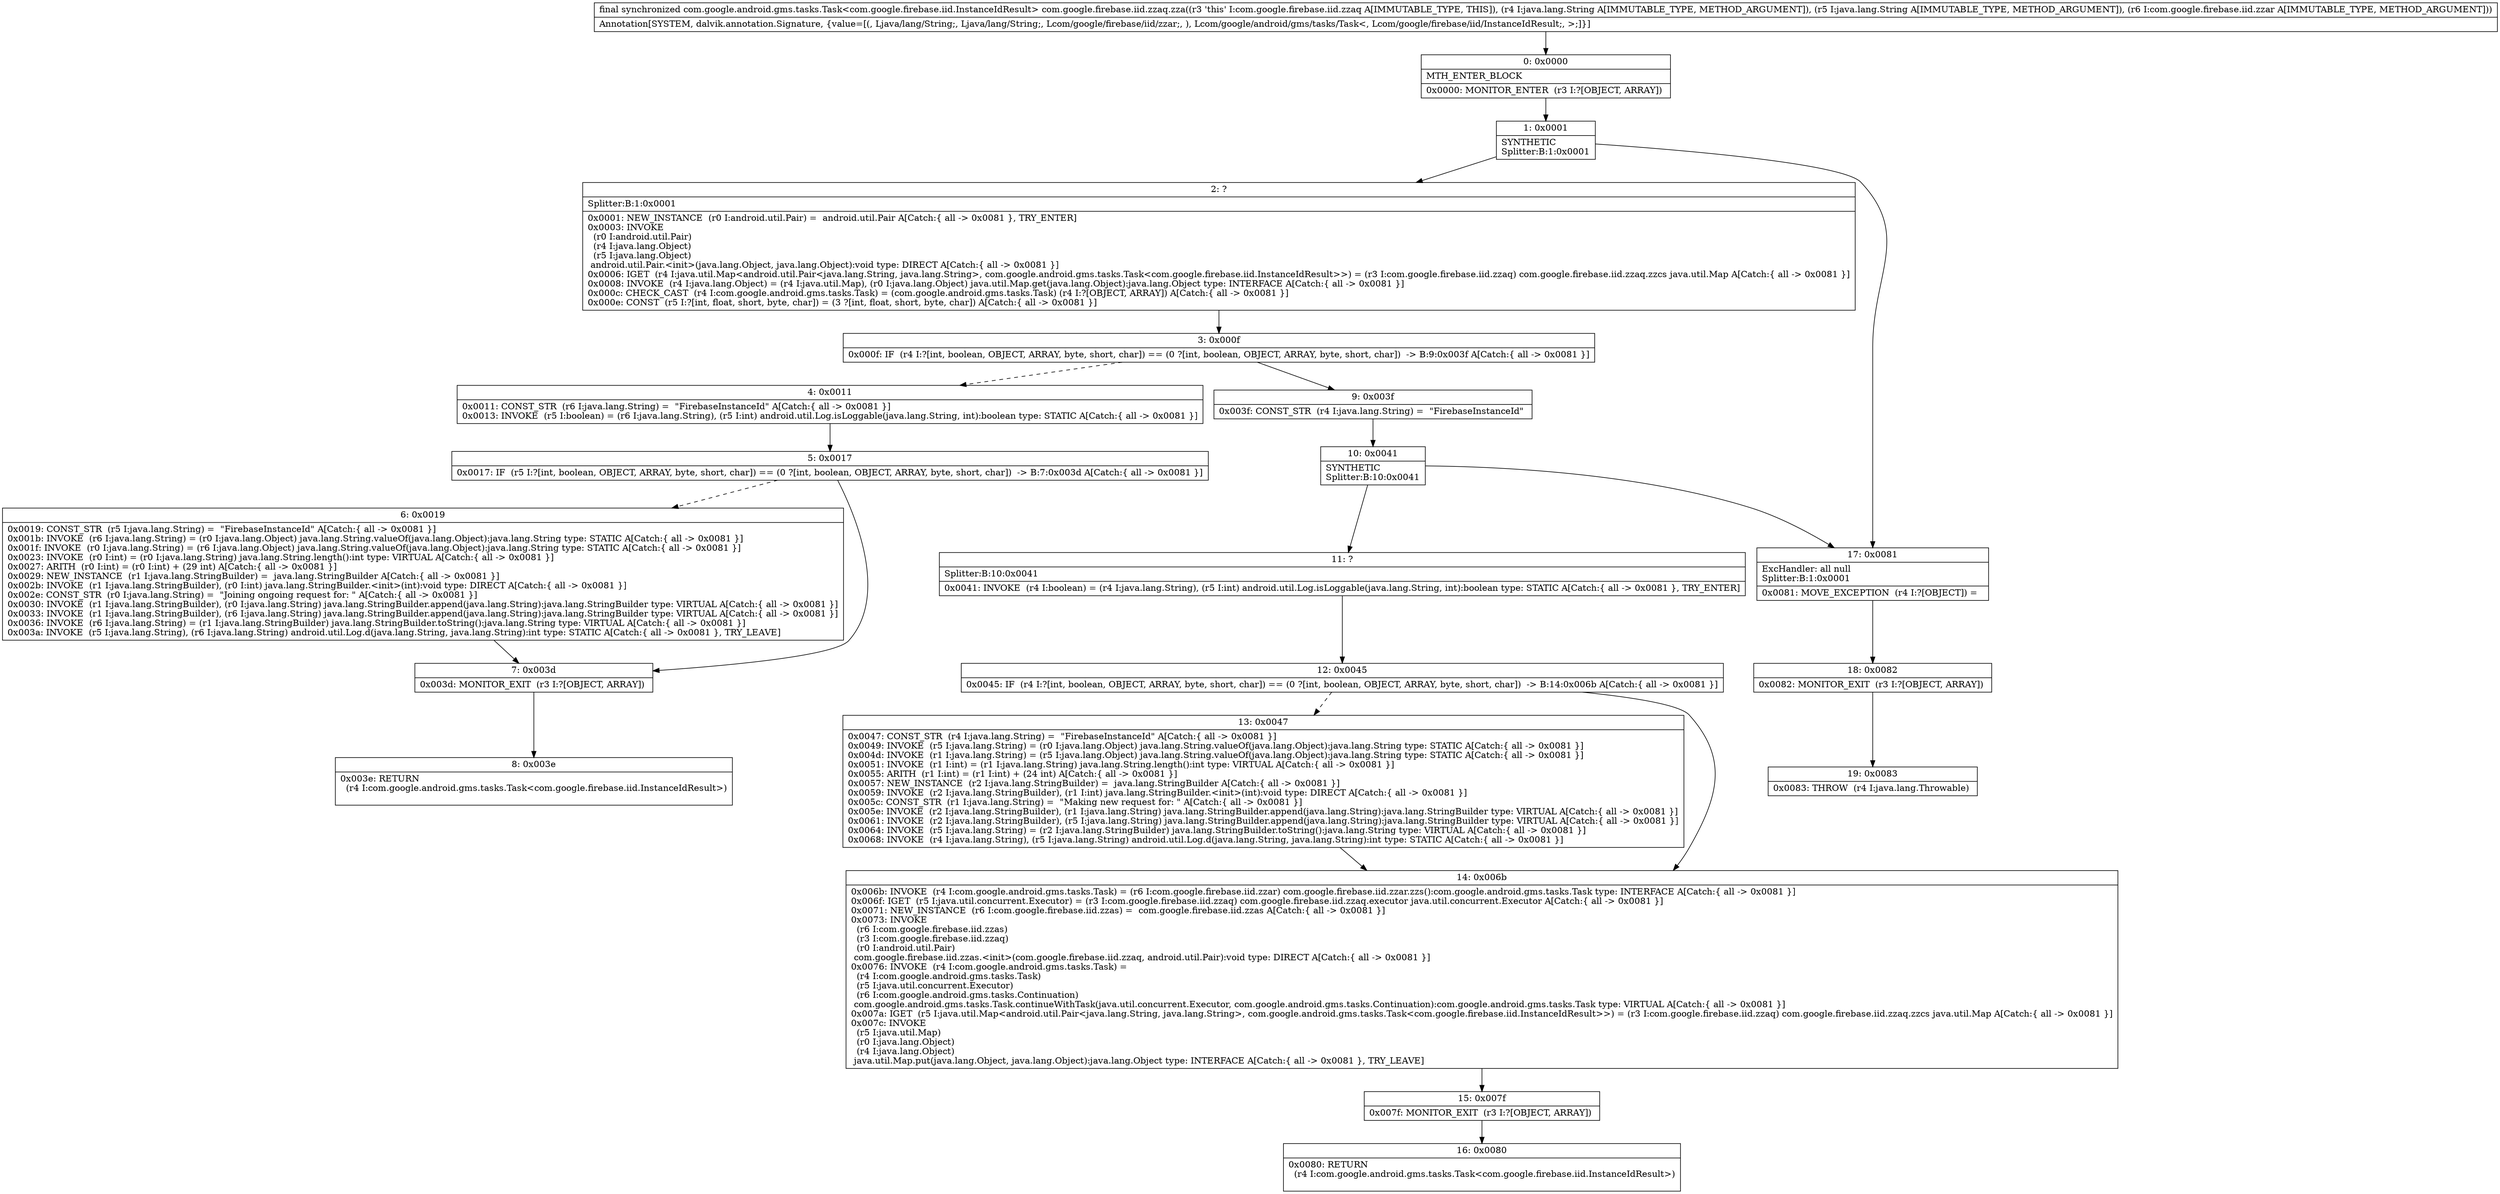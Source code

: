 digraph "CFG forcom.google.firebase.iid.zzaq.zza(Ljava\/lang\/String;Ljava\/lang\/String;Lcom\/google\/firebase\/iid\/zzar;)Lcom\/google\/android\/gms\/tasks\/Task;" {
Node_0 [shape=record,label="{0\:\ 0x0000|MTH_ENTER_BLOCK\l|0x0000: MONITOR_ENTER  (r3 I:?[OBJECT, ARRAY]) \l}"];
Node_1 [shape=record,label="{1\:\ 0x0001|SYNTHETIC\lSplitter:B:1:0x0001\l}"];
Node_2 [shape=record,label="{2\:\ ?|Splitter:B:1:0x0001\l|0x0001: NEW_INSTANCE  (r0 I:android.util.Pair) =  android.util.Pair A[Catch:\{ all \-\> 0x0081 \}, TRY_ENTER]\l0x0003: INVOKE  \l  (r0 I:android.util.Pair)\l  (r4 I:java.lang.Object)\l  (r5 I:java.lang.Object)\l android.util.Pair.\<init\>(java.lang.Object, java.lang.Object):void type: DIRECT A[Catch:\{ all \-\> 0x0081 \}]\l0x0006: IGET  (r4 I:java.util.Map\<android.util.Pair\<java.lang.String, java.lang.String\>, com.google.android.gms.tasks.Task\<com.google.firebase.iid.InstanceIdResult\>\>) = (r3 I:com.google.firebase.iid.zzaq) com.google.firebase.iid.zzaq.zzcs java.util.Map A[Catch:\{ all \-\> 0x0081 \}]\l0x0008: INVOKE  (r4 I:java.lang.Object) = (r4 I:java.util.Map), (r0 I:java.lang.Object) java.util.Map.get(java.lang.Object):java.lang.Object type: INTERFACE A[Catch:\{ all \-\> 0x0081 \}]\l0x000c: CHECK_CAST  (r4 I:com.google.android.gms.tasks.Task) = (com.google.android.gms.tasks.Task) (r4 I:?[OBJECT, ARRAY]) A[Catch:\{ all \-\> 0x0081 \}]\l0x000e: CONST  (r5 I:?[int, float, short, byte, char]) = (3 ?[int, float, short, byte, char]) A[Catch:\{ all \-\> 0x0081 \}]\l}"];
Node_3 [shape=record,label="{3\:\ 0x000f|0x000f: IF  (r4 I:?[int, boolean, OBJECT, ARRAY, byte, short, char]) == (0 ?[int, boolean, OBJECT, ARRAY, byte, short, char])  \-\> B:9:0x003f A[Catch:\{ all \-\> 0x0081 \}]\l}"];
Node_4 [shape=record,label="{4\:\ 0x0011|0x0011: CONST_STR  (r6 I:java.lang.String) =  \"FirebaseInstanceId\" A[Catch:\{ all \-\> 0x0081 \}]\l0x0013: INVOKE  (r5 I:boolean) = (r6 I:java.lang.String), (r5 I:int) android.util.Log.isLoggable(java.lang.String, int):boolean type: STATIC A[Catch:\{ all \-\> 0x0081 \}]\l}"];
Node_5 [shape=record,label="{5\:\ 0x0017|0x0017: IF  (r5 I:?[int, boolean, OBJECT, ARRAY, byte, short, char]) == (0 ?[int, boolean, OBJECT, ARRAY, byte, short, char])  \-\> B:7:0x003d A[Catch:\{ all \-\> 0x0081 \}]\l}"];
Node_6 [shape=record,label="{6\:\ 0x0019|0x0019: CONST_STR  (r5 I:java.lang.String) =  \"FirebaseInstanceId\" A[Catch:\{ all \-\> 0x0081 \}]\l0x001b: INVOKE  (r6 I:java.lang.String) = (r0 I:java.lang.Object) java.lang.String.valueOf(java.lang.Object):java.lang.String type: STATIC A[Catch:\{ all \-\> 0x0081 \}]\l0x001f: INVOKE  (r0 I:java.lang.String) = (r6 I:java.lang.Object) java.lang.String.valueOf(java.lang.Object):java.lang.String type: STATIC A[Catch:\{ all \-\> 0x0081 \}]\l0x0023: INVOKE  (r0 I:int) = (r0 I:java.lang.String) java.lang.String.length():int type: VIRTUAL A[Catch:\{ all \-\> 0x0081 \}]\l0x0027: ARITH  (r0 I:int) = (r0 I:int) + (29 int) A[Catch:\{ all \-\> 0x0081 \}]\l0x0029: NEW_INSTANCE  (r1 I:java.lang.StringBuilder) =  java.lang.StringBuilder A[Catch:\{ all \-\> 0x0081 \}]\l0x002b: INVOKE  (r1 I:java.lang.StringBuilder), (r0 I:int) java.lang.StringBuilder.\<init\>(int):void type: DIRECT A[Catch:\{ all \-\> 0x0081 \}]\l0x002e: CONST_STR  (r0 I:java.lang.String) =  \"Joining ongoing request for: \" A[Catch:\{ all \-\> 0x0081 \}]\l0x0030: INVOKE  (r1 I:java.lang.StringBuilder), (r0 I:java.lang.String) java.lang.StringBuilder.append(java.lang.String):java.lang.StringBuilder type: VIRTUAL A[Catch:\{ all \-\> 0x0081 \}]\l0x0033: INVOKE  (r1 I:java.lang.StringBuilder), (r6 I:java.lang.String) java.lang.StringBuilder.append(java.lang.String):java.lang.StringBuilder type: VIRTUAL A[Catch:\{ all \-\> 0x0081 \}]\l0x0036: INVOKE  (r6 I:java.lang.String) = (r1 I:java.lang.StringBuilder) java.lang.StringBuilder.toString():java.lang.String type: VIRTUAL A[Catch:\{ all \-\> 0x0081 \}]\l0x003a: INVOKE  (r5 I:java.lang.String), (r6 I:java.lang.String) android.util.Log.d(java.lang.String, java.lang.String):int type: STATIC A[Catch:\{ all \-\> 0x0081 \}, TRY_LEAVE]\l}"];
Node_7 [shape=record,label="{7\:\ 0x003d|0x003d: MONITOR_EXIT  (r3 I:?[OBJECT, ARRAY]) \l}"];
Node_8 [shape=record,label="{8\:\ 0x003e|0x003e: RETURN  \l  (r4 I:com.google.android.gms.tasks.Task\<com.google.firebase.iid.InstanceIdResult\>)\l \l}"];
Node_9 [shape=record,label="{9\:\ 0x003f|0x003f: CONST_STR  (r4 I:java.lang.String) =  \"FirebaseInstanceId\" \l}"];
Node_10 [shape=record,label="{10\:\ 0x0041|SYNTHETIC\lSplitter:B:10:0x0041\l}"];
Node_11 [shape=record,label="{11\:\ ?|Splitter:B:10:0x0041\l|0x0041: INVOKE  (r4 I:boolean) = (r4 I:java.lang.String), (r5 I:int) android.util.Log.isLoggable(java.lang.String, int):boolean type: STATIC A[Catch:\{ all \-\> 0x0081 \}, TRY_ENTER]\l}"];
Node_12 [shape=record,label="{12\:\ 0x0045|0x0045: IF  (r4 I:?[int, boolean, OBJECT, ARRAY, byte, short, char]) == (0 ?[int, boolean, OBJECT, ARRAY, byte, short, char])  \-\> B:14:0x006b A[Catch:\{ all \-\> 0x0081 \}]\l}"];
Node_13 [shape=record,label="{13\:\ 0x0047|0x0047: CONST_STR  (r4 I:java.lang.String) =  \"FirebaseInstanceId\" A[Catch:\{ all \-\> 0x0081 \}]\l0x0049: INVOKE  (r5 I:java.lang.String) = (r0 I:java.lang.Object) java.lang.String.valueOf(java.lang.Object):java.lang.String type: STATIC A[Catch:\{ all \-\> 0x0081 \}]\l0x004d: INVOKE  (r1 I:java.lang.String) = (r5 I:java.lang.Object) java.lang.String.valueOf(java.lang.Object):java.lang.String type: STATIC A[Catch:\{ all \-\> 0x0081 \}]\l0x0051: INVOKE  (r1 I:int) = (r1 I:java.lang.String) java.lang.String.length():int type: VIRTUAL A[Catch:\{ all \-\> 0x0081 \}]\l0x0055: ARITH  (r1 I:int) = (r1 I:int) + (24 int) A[Catch:\{ all \-\> 0x0081 \}]\l0x0057: NEW_INSTANCE  (r2 I:java.lang.StringBuilder) =  java.lang.StringBuilder A[Catch:\{ all \-\> 0x0081 \}]\l0x0059: INVOKE  (r2 I:java.lang.StringBuilder), (r1 I:int) java.lang.StringBuilder.\<init\>(int):void type: DIRECT A[Catch:\{ all \-\> 0x0081 \}]\l0x005c: CONST_STR  (r1 I:java.lang.String) =  \"Making new request for: \" A[Catch:\{ all \-\> 0x0081 \}]\l0x005e: INVOKE  (r2 I:java.lang.StringBuilder), (r1 I:java.lang.String) java.lang.StringBuilder.append(java.lang.String):java.lang.StringBuilder type: VIRTUAL A[Catch:\{ all \-\> 0x0081 \}]\l0x0061: INVOKE  (r2 I:java.lang.StringBuilder), (r5 I:java.lang.String) java.lang.StringBuilder.append(java.lang.String):java.lang.StringBuilder type: VIRTUAL A[Catch:\{ all \-\> 0x0081 \}]\l0x0064: INVOKE  (r5 I:java.lang.String) = (r2 I:java.lang.StringBuilder) java.lang.StringBuilder.toString():java.lang.String type: VIRTUAL A[Catch:\{ all \-\> 0x0081 \}]\l0x0068: INVOKE  (r4 I:java.lang.String), (r5 I:java.lang.String) android.util.Log.d(java.lang.String, java.lang.String):int type: STATIC A[Catch:\{ all \-\> 0x0081 \}]\l}"];
Node_14 [shape=record,label="{14\:\ 0x006b|0x006b: INVOKE  (r4 I:com.google.android.gms.tasks.Task) = (r6 I:com.google.firebase.iid.zzar) com.google.firebase.iid.zzar.zzs():com.google.android.gms.tasks.Task type: INTERFACE A[Catch:\{ all \-\> 0x0081 \}]\l0x006f: IGET  (r5 I:java.util.concurrent.Executor) = (r3 I:com.google.firebase.iid.zzaq) com.google.firebase.iid.zzaq.executor java.util.concurrent.Executor A[Catch:\{ all \-\> 0x0081 \}]\l0x0071: NEW_INSTANCE  (r6 I:com.google.firebase.iid.zzas) =  com.google.firebase.iid.zzas A[Catch:\{ all \-\> 0x0081 \}]\l0x0073: INVOKE  \l  (r6 I:com.google.firebase.iid.zzas)\l  (r3 I:com.google.firebase.iid.zzaq)\l  (r0 I:android.util.Pair)\l com.google.firebase.iid.zzas.\<init\>(com.google.firebase.iid.zzaq, android.util.Pair):void type: DIRECT A[Catch:\{ all \-\> 0x0081 \}]\l0x0076: INVOKE  (r4 I:com.google.android.gms.tasks.Task) = \l  (r4 I:com.google.android.gms.tasks.Task)\l  (r5 I:java.util.concurrent.Executor)\l  (r6 I:com.google.android.gms.tasks.Continuation)\l com.google.android.gms.tasks.Task.continueWithTask(java.util.concurrent.Executor, com.google.android.gms.tasks.Continuation):com.google.android.gms.tasks.Task type: VIRTUAL A[Catch:\{ all \-\> 0x0081 \}]\l0x007a: IGET  (r5 I:java.util.Map\<android.util.Pair\<java.lang.String, java.lang.String\>, com.google.android.gms.tasks.Task\<com.google.firebase.iid.InstanceIdResult\>\>) = (r3 I:com.google.firebase.iid.zzaq) com.google.firebase.iid.zzaq.zzcs java.util.Map A[Catch:\{ all \-\> 0x0081 \}]\l0x007c: INVOKE  \l  (r5 I:java.util.Map)\l  (r0 I:java.lang.Object)\l  (r4 I:java.lang.Object)\l java.util.Map.put(java.lang.Object, java.lang.Object):java.lang.Object type: INTERFACE A[Catch:\{ all \-\> 0x0081 \}, TRY_LEAVE]\l}"];
Node_15 [shape=record,label="{15\:\ 0x007f|0x007f: MONITOR_EXIT  (r3 I:?[OBJECT, ARRAY]) \l}"];
Node_16 [shape=record,label="{16\:\ 0x0080|0x0080: RETURN  \l  (r4 I:com.google.android.gms.tasks.Task\<com.google.firebase.iid.InstanceIdResult\>)\l \l}"];
Node_17 [shape=record,label="{17\:\ 0x0081|ExcHandler: all null\lSplitter:B:1:0x0001\l|0x0081: MOVE_EXCEPTION  (r4 I:?[OBJECT]) =  \l}"];
Node_18 [shape=record,label="{18\:\ 0x0082|0x0082: MONITOR_EXIT  (r3 I:?[OBJECT, ARRAY]) \l}"];
Node_19 [shape=record,label="{19\:\ 0x0083|0x0083: THROW  (r4 I:java.lang.Throwable) \l}"];
MethodNode[shape=record,label="{final synchronized com.google.android.gms.tasks.Task\<com.google.firebase.iid.InstanceIdResult\> com.google.firebase.iid.zzaq.zza((r3 'this' I:com.google.firebase.iid.zzaq A[IMMUTABLE_TYPE, THIS]), (r4 I:java.lang.String A[IMMUTABLE_TYPE, METHOD_ARGUMENT]), (r5 I:java.lang.String A[IMMUTABLE_TYPE, METHOD_ARGUMENT]), (r6 I:com.google.firebase.iid.zzar A[IMMUTABLE_TYPE, METHOD_ARGUMENT]))  | Annotation[SYSTEM, dalvik.annotation.Signature, \{value=[(, Ljava\/lang\/String;, Ljava\/lang\/String;, Lcom\/google\/firebase\/iid\/zzar;, ), Lcom\/google\/android\/gms\/tasks\/Task\<, Lcom\/google\/firebase\/iid\/InstanceIdResult;, \>;]\}]\l}"];
MethodNode -> Node_0;
Node_0 -> Node_1;
Node_1 -> Node_2;
Node_1 -> Node_17;
Node_2 -> Node_3;
Node_3 -> Node_4[style=dashed];
Node_3 -> Node_9;
Node_4 -> Node_5;
Node_5 -> Node_6[style=dashed];
Node_5 -> Node_7;
Node_6 -> Node_7;
Node_7 -> Node_8;
Node_9 -> Node_10;
Node_10 -> Node_11;
Node_10 -> Node_17;
Node_11 -> Node_12;
Node_12 -> Node_13[style=dashed];
Node_12 -> Node_14;
Node_13 -> Node_14;
Node_14 -> Node_15;
Node_15 -> Node_16;
Node_17 -> Node_18;
Node_18 -> Node_19;
}

